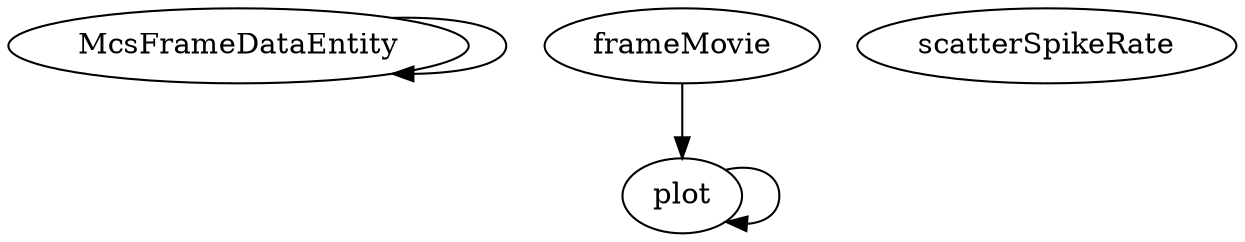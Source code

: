 /* Created by mdot for Matlab */
digraph m2html {
  McsFrameDataEntity -> McsFrameDataEntity;
  frameMovie -> plot;
  plot -> plot;

  McsFrameDataEntity [URL="McsFrameDataEntity.html"];
  frameMovie [URL="frameMovie.html"];
  plot [URL="plot.html"];
  scatterSpikeRate [URL="scatterSpikeRate.html"];
}